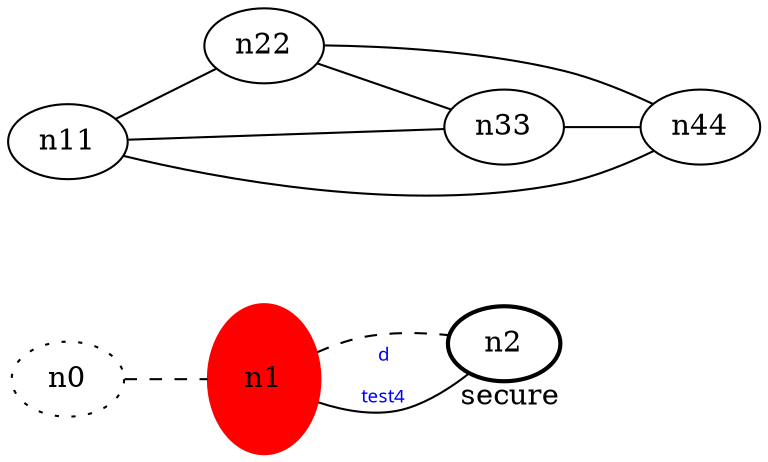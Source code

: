 graph test4 {
	rankdir=LR;
	fontcolor=blue; /* c0; c1; c0 -- c1 */
	n0 [style=dotted, fillcolor="#1234󠁞56"]; // c2; c3; c2 -- c3
	n1 [height=1,  width=1, color=red, style=filled];
	n2 [style=bold, xlabel="secure"];
	n0 -- n1 -- n2[style=dashed];
	n1 -- n2 [fontname="comic sans", label="d\n\l\G", fontcolor=blue, fontsize=9];
	n11 -- n22;
	n11 -- n33;
	n11 -- n44;
	n22 -- n33;
	n22 -- n44;
	n33 -- n44;
}
